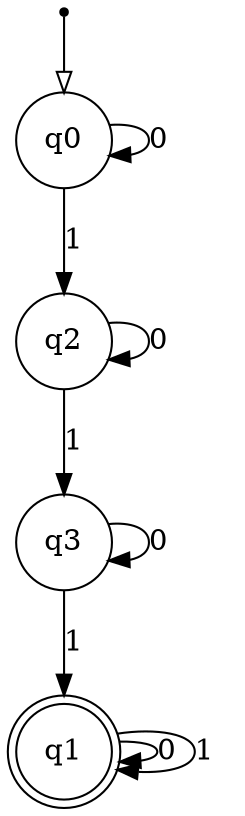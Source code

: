 digraph {
  node [shape=point]; __start;
  node [shape = circle]; q0;
  node [shape = doublecircle]; q1;
  node [shape = circle]; q2;
  node [shape = circle]; q3;

  __start -> q0 [arrowhead = empty];
  q0 -> q0 [label = "0"];
  q0 -> q2 [label = "1"];
  q1 -> q1 [label = "0"];
  q1 -> q1 [label = "1"];
  q2 -> q2 [label = "0"];
  q2 -> q3 [label = "1"];
  q3 -> q3 [label = "0"];
  q3 -> q1 [label = "1"];
}